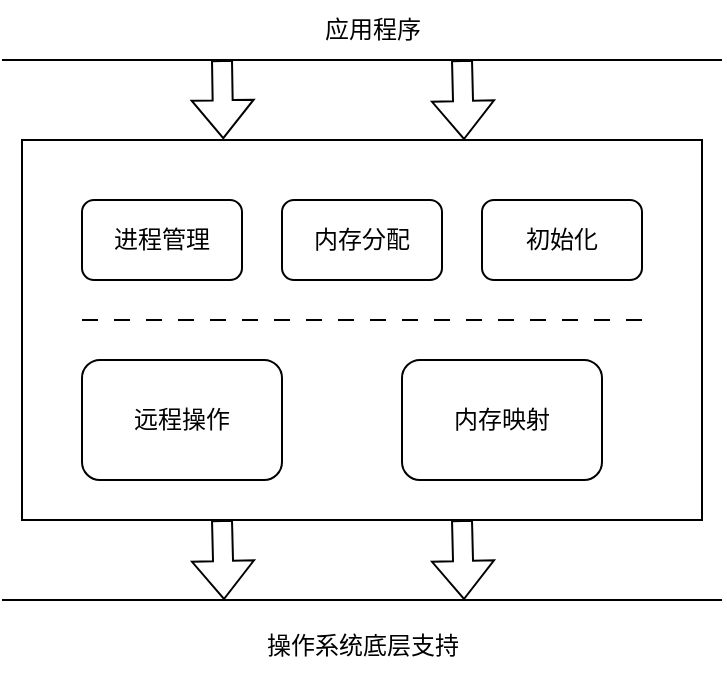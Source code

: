 <mxfile version="26.0.16">
  <diagram name="Page-1" id="qiVYbcJgcP4QGyWJ5dh2">
    <mxGraphModel dx="743" dy="539" grid="1" gridSize="10" guides="1" tooltips="1" connect="1" arrows="1" fold="1" page="1" pageScale="1" pageWidth="827" pageHeight="1169" math="0" shadow="0">
      <root>
        <mxCell id="0" />
        <mxCell id="1" parent="0" />
        <mxCell id="w5CPJHepUbWhiFuLjUlP-1" value="" style="endArrow=none;html=1;rounded=0;" parent="1" edge="1">
          <mxGeometry width="50" height="50" relative="1" as="geometry">
            <mxPoint x="200" y="120" as="sourcePoint" />
            <mxPoint x="560" y="120" as="targetPoint" />
          </mxGeometry>
        </mxCell>
        <mxCell id="w5CPJHepUbWhiFuLjUlP-2" value="应用程序" style="text;html=1;align=center;verticalAlign=middle;resizable=0;points=[];autosize=1;strokeColor=none;fillColor=none;" parent="1" vertex="1">
          <mxGeometry x="350" y="90" width="70" height="30" as="geometry" />
        </mxCell>
        <mxCell id="w5CPJHepUbWhiFuLjUlP-3" value="" style="rounded=0;whiteSpace=wrap;html=1;" parent="1" vertex="1">
          <mxGeometry x="210" y="160" width="340" height="190" as="geometry" />
        </mxCell>
        <mxCell id="w5CPJHepUbWhiFuLjUlP-5" value="" style="shape=flexArrow;endArrow=classic;html=1;rounded=0;entryX=0.296;entryY=-0.002;entryDx=0;entryDy=0;entryPerimeter=0;" parent="1" target="w5CPJHepUbWhiFuLjUlP-3" edge="1">
          <mxGeometry width="50" height="50" relative="1" as="geometry">
            <mxPoint x="310" y="120" as="sourcePoint" />
            <mxPoint x="350" y="190" as="targetPoint" />
          </mxGeometry>
        </mxCell>
        <mxCell id="w5CPJHepUbWhiFuLjUlP-6" value="" style="shape=flexArrow;endArrow=classic;html=1;rounded=0;entryX=0.296;entryY=-0.002;entryDx=0;entryDy=0;entryPerimeter=0;" parent="1" edge="1">
          <mxGeometry width="50" height="50" relative="1" as="geometry">
            <mxPoint x="430" y="120" as="sourcePoint" />
            <mxPoint x="431" y="160" as="targetPoint" />
          </mxGeometry>
        </mxCell>
        <mxCell id="w5CPJHepUbWhiFuLjUlP-8" value="" style="endArrow=none;html=1;rounded=0;dashed=1;dashPattern=8 8;" parent="1" edge="1">
          <mxGeometry width="50" height="50" relative="1" as="geometry">
            <mxPoint x="240" y="250" as="sourcePoint" />
            <mxPoint x="520" y="250" as="targetPoint" />
          </mxGeometry>
        </mxCell>
        <mxCell id="w5CPJHepUbWhiFuLjUlP-9" value="进程管理" style="rounded=1;whiteSpace=wrap;html=1;" parent="1" vertex="1">
          <mxGeometry x="240" y="190" width="80" height="40" as="geometry" />
        </mxCell>
        <mxCell id="w5CPJHepUbWhiFuLjUlP-10" value="&lt;div&gt;内存分配&lt;/div&gt;" style="rounded=1;whiteSpace=wrap;html=1;" parent="1" vertex="1">
          <mxGeometry x="340" y="190" width="80" height="40" as="geometry" />
        </mxCell>
        <mxCell id="w5CPJHepUbWhiFuLjUlP-11" value="初始化" style="rounded=1;whiteSpace=wrap;html=1;" parent="1" vertex="1">
          <mxGeometry x="440" y="190" width="80" height="40" as="geometry" />
        </mxCell>
        <mxCell id="w5CPJHepUbWhiFuLjUlP-12" value="远程操作" style="rounded=1;whiteSpace=wrap;html=1;" parent="1" vertex="1">
          <mxGeometry x="240" y="270" width="100" height="60" as="geometry" />
        </mxCell>
        <mxCell id="w5CPJHepUbWhiFuLjUlP-13" value="内存映射" style="rounded=1;whiteSpace=wrap;html=1;" parent="1" vertex="1">
          <mxGeometry x="400" y="270" width="100" height="60" as="geometry" />
        </mxCell>
        <mxCell id="w5CPJHepUbWhiFuLjUlP-14" value="" style="shape=flexArrow;endArrow=classic;html=1;rounded=0;entryX=0.296;entryY=-0.002;entryDx=0;entryDy=0;entryPerimeter=0;" parent="1" edge="1">
          <mxGeometry width="50" height="50" relative="1" as="geometry">
            <mxPoint x="310" y="350" as="sourcePoint" />
            <mxPoint x="311" y="390" as="targetPoint" />
          </mxGeometry>
        </mxCell>
        <mxCell id="w5CPJHepUbWhiFuLjUlP-15" value="" style="shape=flexArrow;endArrow=classic;html=1;rounded=0;entryX=0.296;entryY=-0.002;entryDx=0;entryDy=0;entryPerimeter=0;" parent="1" edge="1">
          <mxGeometry width="50" height="50" relative="1" as="geometry">
            <mxPoint x="430" y="350" as="sourcePoint" />
            <mxPoint x="431" y="390" as="targetPoint" />
          </mxGeometry>
        </mxCell>
        <mxCell id="w5CPJHepUbWhiFuLjUlP-16" value="" style="endArrow=none;html=1;rounded=0;" parent="1" edge="1">
          <mxGeometry width="50" height="50" relative="1" as="geometry">
            <mxPoint x="200" y="390" as="sourcePoint" />
            <mxPoint x="560" y="390" as="targetPoint" />
          </mxGeometry>
        </mxCell>
        <mxCell id="w5CPJHepUbWhiFuLjUlP-17" value="操作系统底层支持" style="text;html=1;align=center;verticalAlign=middle;resizable=0;points=[];autosize=1;strokeColor=none;fillColor=none;" parent="1" vertex="1">
          <mxGeometry x="320" y="398" width="120" height="30" as="geometry" />
        </mxCell>
      </root>
    </mxGraphModel>
  </diagram>
</mxfile>
